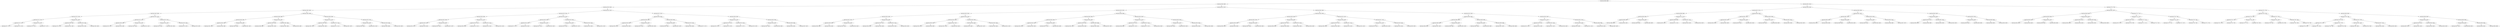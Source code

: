 digraph G{
248710794 [label="Node{data=[4688, 4688]}"]
248710794 -> 2083217543
2083217543 [label="Node{data=[3288, 3288]}"]
2083217543 -> 1073741635
1073741635 [label="Node{data=[3200, 3200]}"]
1073741635 -> 177104018
177104018 [label="Node{data=[1880, 1880]}"]
177104018 -> 478139423
478139423 [label="Node{data=[1386, 1386]}"]
478139423 -> 997695567
997695567 [label="Node{data=[1378, 1378]}"]
997695567 -> 2066892165
2066892165 [label="Node{data=[1374, 1374]}"]
2066892165 -> 48305285
48305285 [label="Node{data=[1372, 1372]}"]
48305285 -> 1625090026
1625090026 [label="Node{data=[1077, 1077]}"]
48305285 -> 1714378342
1714378342 [label="Node{data=[1373, 1373]}"]
2066892165 -> 265824587
265824587 [label="Node{data=[1376, 1376]}"]
265824587 -> 93798665
93798665 [label="Node{data=[1375, 1375]}"]
265824587 -> 41092582
41092582 [label="Node{data=[1377, 1377]}"]
997695567 -> 519303080
519303080 [label="Node{data=[1382, 1382]}"]
519303080 -> 1345265484
1345265484 [label="Node{data=[1380, 1380]}"]
1345265484 -> 1871680329
1871680329 [label="Node{data=[1379, 1379]}"]
1345265484 -> 1976166251
1976166251 [label="Node{data=[1381, 1381]}"]
519303080 -> 1950800085
1950800085 [label="Node{data=[1384, 1384]}"]
1950800085 -> 1547398254
1547398254 [label="Node{data=[1383, 1383]}"]
1950800085 -> 1337829755
1337829755 [label="Node{data=[1385, 1385]}"]
478139423 -> 1979055448
1979055448 [label="Node{data=[1452, 1452]}"]
1979055448 -> 934740803
934740803 [label="Node{data=[1415, 1415]}"]
934740803 -> 812143047
812143047 [label="Node{data=[1388, 1388]}"]
812143047 -> 314364096
314364096 [label="Node{data=[1387, 1387]}"]
812143047 -> 1215951090
1215951090 [label="Node{data=[1406, 1406]}"]
934740803 -> 1205559205
1205559205 [label="Node{data=[1450, 1450]}"]
1205559205 -> 894421232
894421232 [label="Node{data=[1449, 1449]}"]
1205559205 -> 1098986569
1098986569 [label="Node{data=[1451, 1451]}"]
1979055448 -> 1182311147
1182311147 [label="Node{data=[1857, 1857]}"]
1182311147 -> 1531182070
1531182070 [label="Node{data=[1454, 1454]}"]
1531182070 -> 276869158
276869158 [label="Node{data=[1453, 1453]}"]
1531182070 -> 1491860739
1491860739 [label="Node{data=[1508, 1508]}"]
1182311147 -> 1527214863
1527214863 [label="Node{data=[1878, 1878]}"]
1527214863 -> 534753234
534753234 [label="Node{data=[1875, 1875]}"]
1527214863 -> 172699023
172699023 [label="Node{data=[1879, 1879]}"]
177104018 -> 231725600
231725600 [label="Node{data=[1896, 1896]}"]
231725600 -> 1831882653
1831882653 [label="Node{data=[1888, 1888]}"]
1831882653 -> 259251414
259251414 [label="Node{data=[1884, 1884]}"]
259251414 -> 1552400354
1552400354 [label="Node{data=[1882, 1882]}"]
1552400354 -> 803893384
803893384 [label="Node{data=[1881, 1881]}"]
1552400354 -> 1078566479
1078566479 [label="Node{data=[1883, 1883]}"]
259251414 -> 1372422140
1372422140 [label="Node{data=[1886, 1886]}"]
1372422140 -> 819245704
819245704 [label="Node{data=[1885, 1885]}"]
1372422140 -> 1288108586
1288108586 [label="Node{data=[1887, 1887]}"]
1831882653 -> 1089584667
1089584667 [label="Node{data=[1892, 1892]}"]
1089584667 -> 2054757222
2054757222 [label="Node{data=[1890, 1890]}"]
2054757222 -> 1865201235
1865201235 [label="Node{data=[1889, 1889]}"]
2054757222 -> 348132918
348132918 [label="Node{data=[1891, 1891]}"]
1089584667 -> 1493988307
1493988307 [label="Node{data=[1894, 1894]}"]
1493988307 -> 1805443519
1805443519 [label="Node{data=[1893, 1893]}"]
1493988307 -> 1636322481
1636322481 [label="Node{data=[1895, 1895]}"]
231725600 -> 1978504976
1978504976 [label="Node{data=[2938, 2938]}"]
1978504976 -> 1338368149
1338368149 [label="Node{data=[2074, 2074]}"]
1338368149 -> 1129869771
1129869771 [label="Node{data=[1990, 1990]}"]
1129869771 -> 1620459733
1620459733 [label="Node{data=[1897, 1897]}"]
1129869771 -> 2044337856
2044337856 [label="Node{data=[1993, 1993]}"]
1338368149 -> 435914790
435914790 [label="Node{data=[2724, 2724]}"]
435914790 -> 422409467
422409467 [label="Node{data=[2111, 2111]}"]
435914790 -> 1273958371
1273958371 [label="Node{data=[2937, 2937]}"]
1978504976 -> 1659515968
1659515968 [label="Node{data=[2973, 2973]}"]
1659515968 -> 664091267
664091267 [label="Node{data=[2940, 2940]}"]
664091267 -> 1433208870
1433208870 [label="Node{data=[2939, 2939]}"]
664091267 -> 1724814719
1724814719 [label="Node{data=[2941, 2941]}"]
1659515968 -> 1437988306
1437988306 [label="Node{data=[3198, 3198]}"]
1437988306 -> 1543146693
1543146693 [label="Node{data=[2990, 2990]}"]
1437988306 -> 1718322084
1718322084 [label="Node{data=[3199, 3199]}"]
1073741635 -> 1956415355
1956415355 [label="Node{data=[3232, 3232]}"]
1956415355 -> 251520863
251520863 [label="Node{data=[3216, 3216]}"]
251520863 -> 24039137
24039137 [label="Node{data=[3208, 3208]}"]
24039137 -> 992086987
992086987 [label="Node{data=[3204, 3204]}"]
992086987 -> 731243659
731243659 [label="Node{data=[3202, 3202]}"]
731243659 -> 1244867001
1244867001 [label="Node{data=[3201, 3201]}"]
731243659 -> 1037955032
1037955032 [label="Node{data=[3203, 3203]}"]
992086987 -> 369805307
369805307 [label="Node{data=[3206, 3206]}"]
369805307 -> 314562573
314562573 [label="Node{data=[3205, 3205]}"]
369805307 -> 1100109058
1100109058 [label="Node{data=[3207, 3207]}"]
24039137 -> 333693383
333693383 [label="Node{data=[3212, 3212]}"]
333693383 -> 1394010463
1394010463 [label="Node{data=[3210, 3210]}"]
1394010463 -> 1057307776
1057307776 [label="Node{data=[3209, 3209]}"]
1394010463 -> 1819038759
1819038759 [label="Node{data=[3211, 3211]}"]
333693383 -> 1636588948
1636588948 [label="Node{data=[3214, 3214]}"]
1636588948 -> 95685867
95685867 [label="Node{data=[3213, 3213]}"]
1636588948 -> 331596257
331596257 [label="Node{data=[3215, 3215]}"]
251520863 -> 494953170
494953170 [label="Node{data=[3224, 3224]}"]
494953170 -> 509864971
509864971 [label="Node{data=[3220, 3220]}"]
509864971 -> 999647352
999647352 [label="Node{data=[3218, 3218]}"]
999647352 -> 911501858
911501858 [label="Node{data=[3217, 3217]}"]
999647352 -> 677120200
677120200 [label="Node{data=[3219, 3219]}"]
509864971 -> 694069884
694069884 [label="Node{data=[3222, 3222]}"]
694069884 -> 957923719
957923719 [label="Node{data=[3221, 3221]}"]
694069884 -> 747158012
747158012 [label="Node{data=[3223, 3223]}"]
494953170 -> 1692073709
1692073709 [label="Node{data=[3228, 3228]}"]
1692073709 -> 948675904
948675904 [label="Node{data=[3226, 3226]}"]
948675904 -> 1197498159
1197498159 [label="Node{data=[3225, 3225]}"]
948675904 -> 785271142
785271142 [label="Node{data=[3227, 3227]}"]
1692073709 -> 500230084
500230084 [label="Node{data=[3230, 3230]}"]
500230084 -> 2023026843
2023026843 [label="Node{data=[3229, 3229]}"]
500230084 -> 1028145537
1028145537 [label="Node{data=[3231, 3231]}"]
1956415355 -> 1628551735
1628551735 [label="Node{data=[3272, 3272]}"]
1628551735 -> 2078641942
2078641942 [label="Node{data=[3264, 3264]}"]
2078641942 -> 606775513
606775513 [label="Node{data=[3260, 3260]}"]
606775513 -> 1527882132
1527882132 [label="Node{data=[3258, 3258]}"]
1527882132 -> 935160003
935160003 [label="Node{data=[3233, 3233]}"]
1527882132 -> 1626852381
1626852381 [label="Node{data=[3259, 3259]}"]
606775513 -> 300604602
300604602 [label="Node{data=[3262, 3262]}"]
300604602 -> 1193398802
1193398802 [label="Node{data=[3261, 3261]}"]
300604602 -> 453398853
453398853 [label="Node{data=[3263, 3263]}"]
2078641942 -> 1171255580
1171255580 [label="Node{data=[3268, 3268]}"]
1171255580 -> 34073107
34073107 [label="Node{data=[3266, 3266]}"]
34073107 -> 1275009283
1275009283 [label="Node{data=[3265, 3265]}"]
34073107 -> 1658512704
1658512704 [label="Node{data=[3267, 3267]}"]
1171255580 -> 1478995734
1478995734 [label="Node{data=[3270, 3270]}"]
1478995734 -> 1699578227
1699578227 [label="Node{data=[3269, 3269]}"]
1478995734 -> 1456061400
1456061400 [label="Node{data=[3271, 3271]}"]
1628551735 -> 1661777060
1661777060 [label="Node{data=[3280, 3280]}"]
1661777060 -> 104261836
104261836 [label="Node{data=[3276, 3276]}"]
104261836 -> 259630944
259630944 [label="Node{data=[3274, 3274]}"]
259630944 -> 351656492
351656492 [label="Node{data=[3273, 3273]}"]
259630944 -> 316335490
316335490 [label="Node{data=[3275, 3275]}"]
104261836 -> 597364637
597364637 [label="Node{data=[3278, 3278]}"]
597364637 -> 1637613097
1637613097 [label="Node{data=[3277, 3277]}"]
597364637 -> 1527086220
1527086220 [label="Node{data=[3279, 3279]}"]
1661777060 -> 515273883
515273883 [label="Node{data=[3284, 3284]}"]
515273883 -> 1697281847
1697281847 [label="Node{data=[3282, 3282]}"]
1697281847 -> 1535026957
1535026957 [label="Node{data=[3281, 3281]}"]
1697281847 -> 737104370
737104370 [label="Node{data=[3283, 3283]}"]
515273883 -> 105966264
105966264 [label="Node{data=[3286, 3286]}"]
105966264 -> 821405322
821405322 [label="Node{data=[3285, 3285]}"]
105966264 -> 505231702
505231702 [label="Node{data=[3287, 3287]}"]
2083217543 -> 1328323494
1328323494 [label="Node{data=[3927, 3927]}"]
1328323494 -> 1311292881
1311292881 [label="Node{data=[3452, 3452]}"]
1311292881 -> 1408533352
1408533352 [label="Node{data=[3353, 3353]}"]
1408533352 -> 617928649
617928649 [label="Node{data=[3345, 3345]}"]
617928649 -> 252615006
252615006 [label="Node{data=[3341, 3341]}"]
252615006 -> 79919963
79919963 [label="Node{data=[3290, 3290]}"]
79919963 -> 1943750504
1943750504 [label="Node{data=[3289, 3289]}"]
79919963 -> 1907604549
1907604549 [label="Node{data=[3340, 3340]}"]
252615006 -> 176955204
176955204 [label="Node{data=[3343, 3343]}"]
176955204 -> 353023213
353023213 [label="Node{data=[3342, 3342]}"]
176955204 -> 1011044643
1011044643 [label="Node{data=[3344, 3344]}"]
617928649 -> 1358857082
1358857082 [label="Node{data=[3349, 3349]}"]
1358857082 -> 979550238
979550238 [label="Node{data=[3347, 3347]}"]
979550238 -> 2056234595
2056234595 [label="Node{data=[3346, 3346]}"]
979550238 -> 1558395480
1558395480 [label="Node{data=[3348, 3348]}"]
1358857082 -> 2023917549
2023917549 [label="Node{data=[3351, 3351]}"]
2023917549 -> 1416415959
1416415959 [label="Node{data=[3350, 3350]}"]
2023917549 -> 1398260359
1398260359 [label="Node{data=[3352, 3352]}"]
1408533352 -> 371397455
371397455 [label="Node{data=[3444, 3444]}"]
371397455 -> 2052223881
2052223881 [label="Node{data=[3440, 3440]}"]
2052223881 -> 1213871206
1213871206 [label="Node{data=[3363, 3363]}"]
1213871206 -> 628392976
628392976 [label="Node{data=[3354, 3354]}"]
1213871206 -> 725832346
725832346 [label="Node{data=[3390, 3390]}"]
2052223881 -> 1113895488
1113895488 [label="Node{data=[3442, 3442]}"]
1113895488 -> 1527007086
1527007086 [label="Node{data=[3441, 3441]}"]
1113895488 -> 1523649562
1523649562 [label="Node{data=[3443, 3443]}"]
371397455 -> 1807176280
1807176280 [label="Node{data=[3448, 3448]}"]
1807176280 -> 203819996
203819996 [label="Node{data=[3446, 3446]}"]
203819996 -> 1977618945
1977618945 [label="Node{data=[3445, 3445]}"]
203819996 -> 662925691
662925691 [label="Node{data=[3447, 3447]}"]
1807176280 -> 1995952705
1995952705 [label="Node{data=[3450, 3450]}"]
1995952705 -> 1244880808
1244880808 [label="Node{data=[3449, 3449]}"]
1995952705 -> 1060519157
1060519157 [label="Node{data=[3451, 3451]}"]
1311292881 -> 58890945
58890945 [label="Node{data=[3468, 3468]}"]
58890945 -> 1269773610
1269773610 [label="Node{data=[3460, 3460]}"]
1269773610 -> 464649704
464649704 [label="Node{data=[3456, 3456]}"]
464649704 -> 367967231
367967231 [label="Node{data=[3454, 3454]}"]
367967231 -> 36531985
36531985 [label="Node{data=[3453, 3453]}"]
367967231 -> 815336475
815336475 [label="Node{data=[3455, 3455]}"]
464649704 -> 609483101
609483101 [label="Node{data=[3458, 3458]}"]
609483101 -> 1149407083
1149407083 [label="Node{data=[3457, 3457]}"]
609483101 -> 767436045
767436045 [label="Node{data=[3459, 3459]}"]
1269773610 -> 1430199669
1430199669 [label="Node{data=[3464, 3464]}"]
1430199669 -> 1847431070
1847431070 [label="Node{data=[3462, 3462]}"]
1847431070 -> 1043639521
1043639521 [label="Node{data=[3461, 3461]}"]
1847431070 -> 1660837991
1660837991 [label="Node{data=[3463, 3463]}"]
1430199669 -> 1325866488
1325866488 [label="Node{data=[3466, 3466]}"]
1325866488 -> 1306794745
1306794745 [label="Node{data=[3465, 3465]}"]
1325866488 -> 1454171136
1454171136 [label="Node{data=[3467, 3467]}"]
58890945 -> 1195396074
1195396074 [label="Node{data=[3919, 3919]}"]
1195396074 -> 811562535
811562535 [label="Node{data=[3472, 3472]}"]
811562535 -> 1560379655
1560379655 [label="Node{data=[3470, 3470]}"]
1560379655 -> 1824322115
1824322115 [label="Node{data=[3469, 3469]}"]
1560379655 -> 702999333
702999333 [label="Node{data=[3471, 3471]}"]
811562535 -> 1648582256
1648582256 [label="Node{data=[3917, 3917]}"]
1648582256 -> 865858182
865858182 [label="Node{data=[3477, 3477]}"]
1648582256 -> 951988316
951988316 [label="Node{data=[3918, 3918]}"]
1195396074 -> 647973805
647973805 [label="Node{data=[3923, 3923]}"]
647973805 -> 1591161296
1591161296 [label="Node{data=[3921, 3921]}"]
1591161296 -> 842331982
842331982 [label="Node{data=[3920, 3920]}"]
1591161296 -> 2076249476
2076249476 [label="Node{data=[3922, 3922]}"]
647973805 -> 660595570
660595570 [label="Node{data=[3925, 3925]}"]
660595570 -> 1088491512
1088491512 [label="Node{data=[3924, 3924]}"]
660595570 -> 1434066477
1434066477 [label="Node{data=[3926, 3926]}"]
1328323494 -> 648315947
648315947 [label="Node{data=[4084, 4084]}"]
648315947 -> 2117642238
2117642238 [label="Node{data=[4005, 4005]}"]
2117642238 -> 913242382
913242382 [label="Node{data=[3935, 3935]}"]
913242382 -> 870322840
870322840 [label="Node{data=[3931, 3931]}"]
870322840 -> 837246227
837246227 [label="Node{data=[3929, 3929]}"]
837246227 -> 173738886
173738886 [label="Node{data=[3928, 3928]}"]
837246227 -> 1262237002
1262237002 [label="Node{data=[3930, 3930]}"]
870322840 -> 2029754983
2029754983 [label="Node{data=[3933, 3933]}"]
2029754983 -> 1946111918
1946111918 [label="Node{data=[3932, 3932]}"]
2029754983 -> 564817260
564817260 [label="Node{data=[3934, 3934]}"]
913242382 -> 194415222
194415222 [label="Node{data=[3939, 3939]}"]
194415222 -> 798622145
798622145 [label="Node{data=[3937, 3937]}"]
798622145 -> 638695843
638695843 [label="Node{data=[3936, 3936]}"]
798622145 -> 1411543296
1411543296 [label="Node{data=[3938, 3938]}"]
194415222 -> 1800967368
1800967368 [label="Node{data=[3972, 3972]}"]
1800967368 -> 338887787
338887787 [label="Node{data=[3940, 3940]}"]
1800967368 -> 1061448687
1061448687 [label="Node{data=[4004, 4004]}"]
2117642238 -> 2015999862
2015999862 [label="Node{data=[4013, 4013]}"]
2015999862 -> 1467515503
1467515503 [label="Node{data=[4009, 4009]}"]
1467515503 -> 1533330615
1533330615 [label="Node{data=[4007, 4007]}"]
1533330615 -> 1197721383
1197721383 [label="Node{data=[4006, 4006]}"]
1533330615 -> 1917082298
1917082298 [label="Node{data=[4008, 4008]}"]
1467515503 -> 1639765351
1639765351 [label="Node{data=[4011, 4011]}"]
1639765351 -> 478209179
478209179 [label="Node{data=[4010, 4010]}"]
1639765351 -> 1166230227
1166230227 [label="Node{data=[4012, 4012]}"]
2015999862 -> 365056339
365056339 [label="Node{data=[4017, 4017]}"]
365056339 -> 307411297
307411297 [label="Node{data=[4015, 4015]}"]
307411297 -> 166536076
166536076 [label="Node{data=[4014, 4014]}"]
307411297 -> 1445424568
1445424568 [label="Node{data=[4016, 4016]}"]
365056339 -> 1374217958
1374217958 [label="Node{data=[4019, 4019]}"]
1374217958 -> 1459016715
1459016715 [label="Node{data=[4018, 4018]}"]
1374217958 -> 912747546
912747546 [label="Node{data=[4055, 4055]}"]
648315947 -> 1530957251
1530957251 [label="Node{data=[4100, 4100]}"]
1530957251 -> 1292472219
1292472219 [label="Node{data=[4092, 4092]}"]
1292472219 -> 767511741
767511741 [label="Node{data=[4088, 4088]}"]
767511741 -> 548795052
548795052 [label="Node{data=[4086, 4086]}"]
548795052 -> 2143571436
2143571436 [label="Node{data=[4085, 4085]}"]
548795052 -> 2117099736
2117099736 [label="Node{data=[4087, 4087]}"]
767511741 -> 691863815
691863815 [label="Node{data=[4090, 4090]}"]
691863815 -> 647149086
647149086 [label="Node{data=[4089, 4089]}"]
691863815 -> 2070160397
2070160397 [label="Node{data=[4091, 4091]}"]
1292472219 -> 103787801
103787801 [label="Node{data=[4096, 4096]}"]
103787801 -> 1205580258
1205580258 [label="Node{data=[4094, 4094]}"]
1205580258 -> 1959451969
1959451969 [label="Node{data=[4093, 4093]}"]
1205580258 -> 777313177
777313177 [label="Node{data=[4095, 4095]}"]
103787801 -> 1441328175
1441328175 [label="Node{data=[4098, 4098]}"]
1441328175 -> 1327895505
1327895505 [label="Node{data=[4097, 4097]}"]
1441328175 -> 1831141281
1831141281 [label="Node{data=[4099, 4099]}"]
1530957251 -> 1705277839
1705277839 [label="Node{data=[4303, 4303]}"]
1705277839 -> 2000648320
2000648320 [label="Node{data=[4179, 4179]}"]
2000648320 -> 142099757
142099757 [label="Node{data=[4102, 4102]}"]
142099757 -> 1114335860
1114335860 [label="Node{data=[4101, 4101]}"]
142099757 -> 80026551
80026551 [label="Node{data=[4103, 4103]}"]
2000648320 -> 137533655
137533655 [label="Node{data=[4252, 4252]}"]
137533655 -> 1118430673
1118430673 [label="Node{data=[4197, 4197]}"]
137533655 -> 1527254842
1527254842 [label="Node{data=[4264, 4264]}"]
1705277839 -> 2000469839
2000469839 [label="Node{data=[4541, 4541]}"]
2000469839 -> 1800693087
1800693087 [label="Node{data=[4305, 4305]}"]
1800693087 -> 1717473929
1717473929 [label="Node{data=[4304, 4304]}"]
1800693087 -> 2100572327
2100572327 [label="Node{data=[4311, 4311]}"]
2000469839 -> 1868578441
1868578441 [label="Node{data=[4686, 4686]}"]
1868578441 -> 659996839
659996839 [label="Node{data=[4550, 4550]}"]
1868578441 -> 890160158
890160158 [label="Node{data=[4687, 4687]}"]
248710794 -> 1768127248
1768127248 [label="Node{data=[6041, 6041]}"]
1768127248 -> 119112899
119112899 [label="Node{data=[5833, 5833]}"]
119112899 -> 375074687
375074687 [label="Node{data=[5817, 5817]}"]
375074687 -> 1429616542
1429616542 [label="Node{data=[4696, 4696]}"]
1429616542 -> 662666707
662666707 [label="Node{data=[4692, 4692]}"]
662666707 -> 1821100643
1821100643 [label="Node{data=[4690, 4690]}"]
1821100643 -> 593768538
593768538 [label="Node{data=[4689, 4689]}"]
1821100643 -> 1191864687
1191864687 [label="Node{data=[4691, 4691]}"]
662666707 -> 466032056
466032056 [label="Node{data=[4694, 4694]}"]
466032056 -> 690822257
690822257 [label="Node{data=[4693, 4693]}"]
466032056 -> 726212590
726212590 [label="Node{data=[4695, 4695]}"]
1429616542 -> 1058822905
1058822905 [label="Node{data=[4713, 4713]}"]
1058822905 -> 475394679
475394679 [label="Node{data=[4698, 4698]}"]
475394679 -> 1574615832
1574615832 [label="Node{data=[4697, 4697]}"]
475394679 -> 1049590050
1049590050 [label="Node{data=[4712, 4712]}"]
1058822905 -> 1662592920
1662592920 [label="Node{data=[5811, 5811]}"]
1662592920 -> 1357686726
1357686726 [label="Node{data=[5420, 5420]}"]
1662592920 -> 1491522744
1491522744 [label="Node{data=[5816, 5816]}"]
375074687 -> 501608687
501608687 [label="Node{data=[5825, 5825]}"]
501608687 -> 929706284
929706284 [label="Node{data=[5821, 5821]}"]
929706284 -> 42820240
42820240 [label="Node{data=[5819, 5819]}"]
42820240 -> 1822434669
1822434669 [label="Node{data=[5818, 5818]}"]
42820240 -> 1592840862
1592840862 [label="Node{data=[5820, 5820]}"]
929706284 -> 955611965
955611965 [label="Node{data=[5823, 5823]}"]
955611965 -> 1367672657
1367672657 [label="Node{data=[5822, 5822]}"]
955611965 -> 1021565761
1021565761 [label="Node{data=[5824, 5824]}"]
501608687 -> 1692375649
1692375649 [label="Node{data=[5829, 5829]}"]
1692375649 -> 2002790740
2002790740 [label="Node{data=[5827, 5827]}"]
2002790740 -> 237373286
237373286 [label="Node{data=[5826, 5826]}"]
2002790740 -> 742255664
742255664 [label="Node{data=[5828, 5828]}"]
1692375649 -> 883521348
883521348 [label="Node{data=[5831, 5831]}"]
883521348 -> 1115013644
1115013644 [label="Node{data=[5830, 5830]}"]
883521348 -> 2086068243
2086068243 [label="Node{data=[5832, 5832]}"]
119112899 -> 1070194629
1070194629 [label="Node{data=[5928, 5928]}"]
1070194629 -> 1076202543
1076202543 [label="Node{data=[5841, 5841]}"]
1076202543 -> 749486981
749486981 [label="Node{data=[5837, 5837]}"]
749486981 -> 1731295355
1731295355 [label="Node{data=[5835, 5835]}"]
1731295355 -> 385332399
385332399 [label="Node{data=[5834, 5834]}"]
1731295355 -> 2061440682
2061440682 [label="Node{data=[5836, 5836]}"]
749486981 -> 883020319
883020319 [label="Node{data=[5839, 5839]}"]
883020319 -> 1488946768
1488946768 [label="Node{data=[5838, 5838]}"]
883020319 -> 1942356772
1942356772 [label="Node{data=[5840, 5840]}"]
1076202543 -> 1907241392
1907241392 [label="Node{data=[5845, 5845]}"]
1907241392 -> 1269118128
1269118128 [label="Node{data=[5843, 5843]}"]
1269118128 -> 1863100050
1863100050 [label="Node{data=[5842, 5842]}"]
1269118128 -> 739264372
739264372 [label="Node{data=[5844, 5844]}"]
1907241392 -> 749981943
749981943 [label="Node{data=[5901, 5901]}"]
749981943 -> 1313960293
1313960293 [label="Node{data=[5888, 5888]}"]
749981943 -> 1155757579
1155757579 [label="Node{data=[5927, 5927]}"]
1070194629 -> 1785111044
1785111044 [label="Node{data=[6033, 6033]}"]
1785111044 -> 1482748887
1482748887 [label="Node{data=[6028, 6028]}"]
1482748887 -> 494894055
494894055 [label="Node{data=[5970, 5970]}"]
494894055 -> 1123226989
1123226989 [label="Node{data=[5959, 5959]}"]
494894055 -> 500885941
500885941 [label="Node{data=[5996, 5996]}"]
1482748887 -> 1115381650
1115381650 [label="Node{data=[6031, 6031]}"]
1115381650 -> 616412281
616412281 [label="Node{data=[6030, 6030]}"]
1115381650 -> 2118096382
2118096382 [label="Node{data=[6032, 6032]}"]
1785111044 -> 878861517
878861517 [label="Node{data=[6037, 6037]}"]
878861517 -> 746394140
746394140 [label="Node{data=[6035, 6035]}"]
746394140 -> 1705665942
1705665942 [label="Node{data=[6034, 6034]}"]
746394140 -> 1731763384
1731763384 [label="Node{data=[6036, 6036]}"]
878861517 -> 1100619942
1100619942 [label="Node{data=[6039, 6039]}"]
1100619942 -> 87242619
87242619 [label="Node{data=[6038, 6038]}"]
1100619942 -> 864248990
864248990 [label="Node{data=[6040, 6040]}"]
1768127248 -> 285074186
285074186 [label="Node{data=[7752, 7752]}"]
285074186 -> 15892131
15892131 [label="Node{data=[6057, 6057]}"]
15892131 -> 484841769
484841769 [label="Node{data=[6049, 6049]}"]
484841769 -> 879311295
879311295 [label="Node{data=[6045, 6045]}"]
879311295 -> 1274247563
1274247563 [label="Node{data=[6043, 6043]}"]
1274247563 -> 1483145520
1483145520 [label="Node{data=[6042, 6042]}"]
1274247563 -> 1961129028
1961129028 [label="Node{data=[6044, 6044]}"]
879311295 -> 163385254
163385254 [label="Node{data=[6047, 6047]}"]
163385254 -> 1506938939
1506938939 [label="Node{data=[6046, 6046]}"]
163385254 -> 970781872
970781872 [label="Node{data=[6048, 6048]}"]
484841769 -> 1850597787
1850597787 [label="Node{data=[6053, 6053]}"]
1850597787 -> 258737099
258737099 [label="Node{data=[6051, 6051]}"]
258737099 -> 1190566357
1190566357 [label="Node{data=[6050, 6050]}"]
258737099 -> 407997647
407997647 [label="Node{data=[6052, 6052]}"]
1850597787 -> 428996455
428996455 [label="Node{data=[6055, 6055]}"]
428996455 -> 1988939205
1988939205 [label="Node{data=[6054, 6054]}"]
428996455 -> 80141040
80141040 [label="Node{data=[6056, 6056]}"]
15892131 -> 275056979
275056979 [label="Node{data=[7714, 7714]}"]
275056979 -> 106557175
106557175 [label="Node{data=[7710, 7710]}"]
106557175 -> 371976476
371976476 [label="Node{data=[7667, 7667]}"]
371976476 -> 612937843
612937843 [label="Node{data=[7637, 7637]}"]
371976476 -> 480184864
480184864 [label="Node{data=[7709, 7709]}"]
106557175 -> 1433956626
1433956626 [label="Node{data=[7712, 7712]}"]
1433956626 -> 483525032
483525032 [label="Node{data=[7711, 7711]}"]
1433956626 -> 2109219177
2109219177 [label="Node{data=[7713, 7713]}"]
275056979 -> 429058804
429058804 [label="Node{data=[7748, 7748]}"]
429058804 -> 259319861
259319861 [label="Node{data=[7716, 7716]}"]
259319861 -> 52913970
52913970 [label="Node{data=[7715, 7715]}"]
259319861 -> 1059634518
1059634518 [label="Node{data=[7747, 7747]}"]
429058804 -> 836969741
836969741 [label="Node{data=[7750, 7750]}"]
836969741 -> 436094532
436094532 [label="Node{data=[7749, 7749]}"]
836969741 -> 567852222
567852222 [label="Node{data=[7751, 7751]}"]
285074186 -> 1541433310
1541433310 [label="Node{data=[7791, 7791]}"]
1541433310 -> 1938025186
1938025186 [label="Node{data=[7783, 7783]}"]
1938025186 -> 405036720
405036720 [label="Node{data=[7756, 7756]}"]
405036720 -> 2088582214
2088582214 [label="Node{data=[7754, 7754]}"]
2088582214 -> 620456576
620456576 [label="Node{data=[7753, 7753]}"]
2088582214 -> 1220759559
1220759559 [label="Node{data=[7755, 7755]}"]
405036720 -> 1923634801
1923634801 [label="Node{data=[7758, 7758]}"]
1923634801 -> 1730337646
1730337646 [label="Node{data=[7757, 7757]}"]
1923634801 -> 418513504
418513504 [label="Node{data=[7759, 7759]}"]
1938025186 -> 1256405521
1256405521 [label="Node{data=[7787, 7787]}"]
1256405521 -> 2051598050
2051598050 [label="Node{data=[7785, 7785]}"]
2051598050 -> 188791662
188791662 [label="Node{data=[7784, 7784]}"]
2051598050 -> 61426020
61426020 [label="Node{data=[7786, 7786]}"]
1256405521 -> 1347016882
1347016882 [label="Node{data=[7789, 7789]}"]
1347016882 -> 1829460911
1829460911 [label="Node{data=[7788, 7788]}"]
1347016882 -> 1662912171
1662912171 [label="Node{data=[7790, 7790]}"]
1541433310 -> 708153797
708153797 [label="Node{data=[9358, 9358]}"]
708153797 -> 883380345
883380345 [label="Node{data=[7799, 7799]}"]
883380345 -> 54960993
54960993 [label="Node{data=[7795, 7795]}"]
54960993 -> 276748028
276748028 [label="Node{data=[7793, 7793]}"]
276748028 -> 373544591
373544591 [label="Node{data=[7792, 7792]}"]
276748028 -> 409565350
409565350 [label="Node{data=[7794, 7794]}"]
54960993 -> 771923297
771923297 [label="Node{data=[7797, 7797]}"]
771923297 -> 1210939243
1210939243 [label="Node{data=[7796, 7796]}"]
771923297 -> 1079125839
1079125839 [label="Node{data=[7798, 7798]}"]
883380345 -> 321772459
321772459 [label="Node{data=[7915, 7915]}"]
321772459 -> 696165690
696165690 [label="Node{data=[7801, 7801]}"]
696165690 -> 181078353
181078353 [label="Node{data=[7800, 7800]}"]
696165690 -> 1542598424
1542598424 [label="Node{data=[7802, 7802]}"]
321772459 -> 645875534
645875534 [label="Node{data=[9277, 9277]}"]
645875534 -> 2054451662
2054451662 [label="Node{data=[9244, 9244]}"]
645875534 -> 673672784
673672784 [label="Node{data=[9300, 9300]}"]
708153797 -> 1659309731
1659309731 [label="Node{data=[9456, 9456]}"]
1659309731 -> 1056862342
1056862342 [label="Node{data=[9452, 9452]}"]
1056862342 -> 1734184086
1734184086 [label="Node{data=[9414, 9414]}"]
1734184086 -> 1947941827
1947941827 [label="Node{data=[9367, 9367]}"]
1734184086 -> 785625589
785625589 [label="Node{data=[9451, 9451]}"]
1056862342 -> 1667534569
1667534569 [label="Node{data=[9454, 9454]}"]
1667534569 -> 1758893871
1758893871 [label="Node{data=[9453, 9453]}"]
1667534569 -> 1170111701
1170111701 [label="Node{data=[9455, 9455]}"]
1659309731 -> 1985028494
1985028494 [label="Node{data=[9460, 9460]}"]
1985028494 -> 830863979
830863979 [label="Node{data=[9458, 9458]}"]
830863979 -> 1832283291
1832283291 [label="Node{data=[9457, 9457]}"]
830863979 -> 1532554556
1532554556 [label="Node{data=[9459, 9459]}"]
1985028494 -> 620423816
620423816 [label="Node{data=[9462, 9462]}"]
620423816 -> 976358110
976358110 [label="Node{data=[9461, 9461]}"]
620423816 -> 1690233783
1690233783 [label="Node{data=[9590, 9590]}"]
}